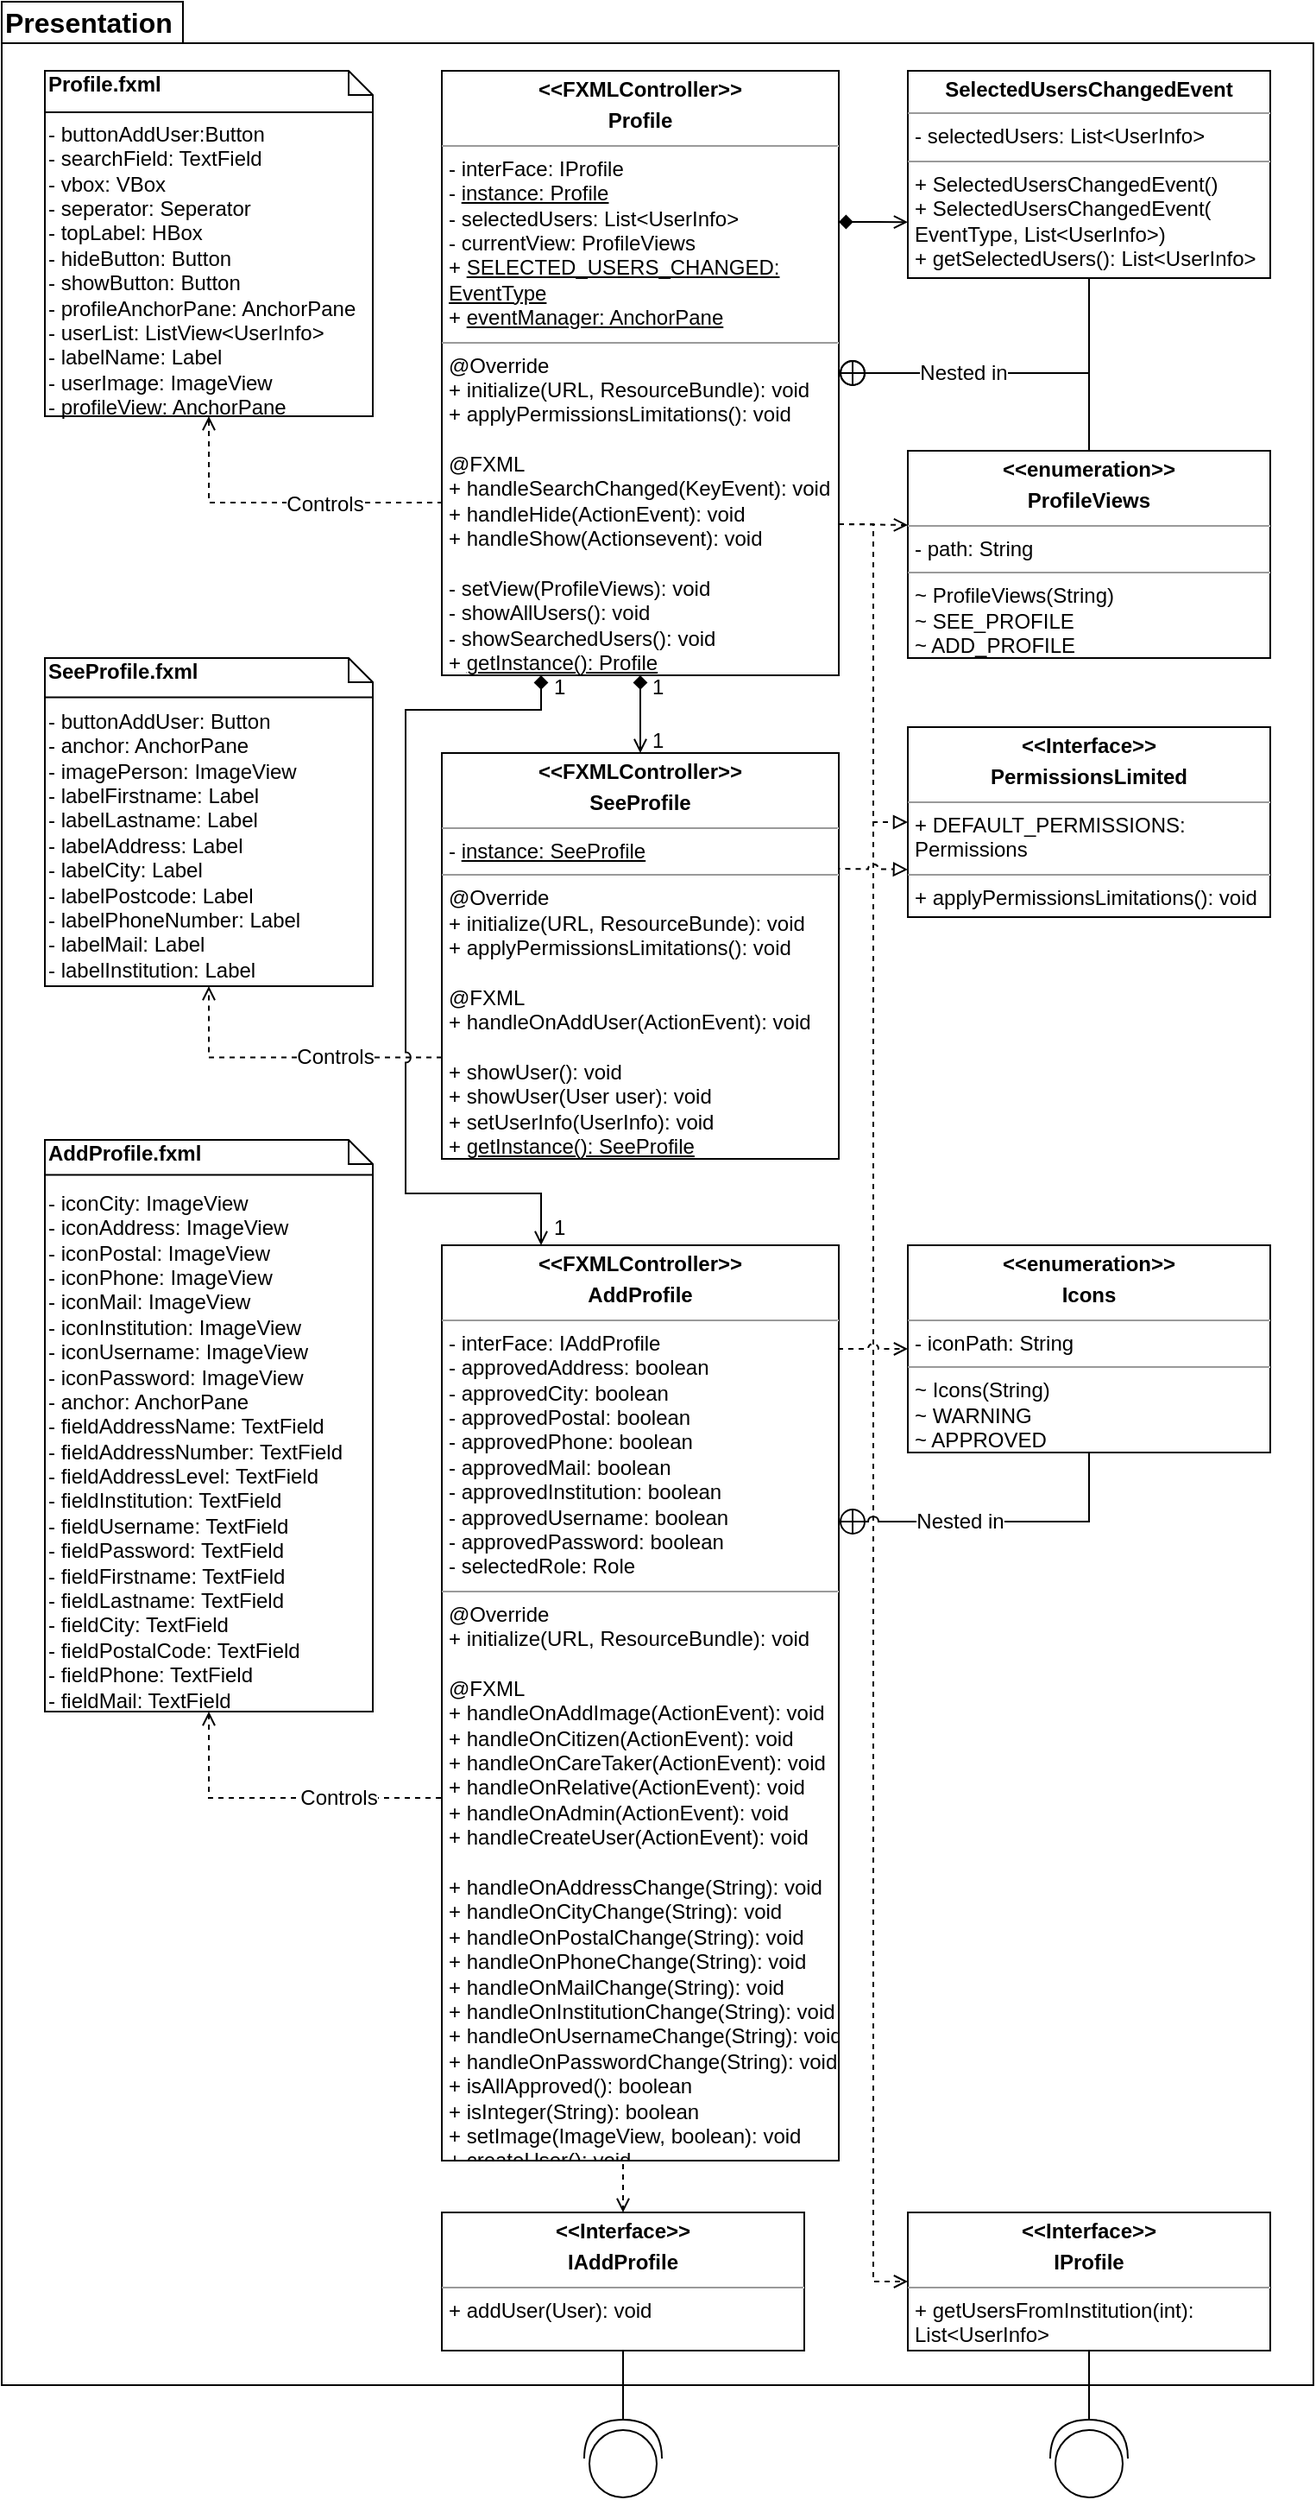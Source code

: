 <mxfile version="10.6.7" type="device"><diagram id="30cgy0eW_psCKUFTAHov" name="Page-1"><mxGraphModel dx="1640" dy="1006" grid="1" gridSize="10" guides="1" tooltips="1" connect="1" arrows="1" fold="1" page="1" pageScale="1" pageWidth="3300" pageHeight="2339" math="0" shadow="0"><root><mxCell id="0"/><mxCell id="1" parent="0"/><mxCell id="yJhELIn1sRINDGg2zX_A-65" value="" style="shape=folder;fontStyle=1;spacingTop=10;tabWidth=105;tabHeight=24;tabPosition=left;html=1;" vertex="1" parent="1"><mxGeometry width="760" height="1380" as="geometry"/></mxCell><mxCell id="yJhELIn1sRINDGg2zX_A-12" style="edgeStyle=orthogonalEdgeStyle;rounded=0;orthogonalLoop=1;jettySize=auto;html=1;exitX=0;exitY=0.75;exitDx=0;exitDy=0;entryX=0.5;entryY=1;entryDx=0;entryDy=0;entryPerimeter=0;startArrow=none;startFill=0;endArrow=open;endFill=0;dashed=1;" edge="1" parent="1" source="yJhELIn1sRINDGg2zX_A-1" target="yJhELIn1sRINDGg2zX_A-9"><mxGeometry relative="1" as="geometry"><Array as="points"><mxPoint x="255" y="290"/><mxPoint x="120" y="290"/></Array></mxGeometry></mxCell><mxCell id="yJhELIn1sRINDGg2zX_A-13" value="Controls" style="text;html=1;resizable=0;points=[];align=center;verticalAlign=middle;labelBackgroundColor=#ffffff;" vertex="1" connectable="0" parent="yJhELIn1sRINDGg2zX_A-12"><mxGeometry x="0.059" y="-3" relative="1" as="geometry"><mxPoint x="24" y="4" as="offset"/></mxGeometry></mxCell><mxCell id="yJhELIn1sRINDGg2zX_A-20" style="edgeStyle=orthogonalEdgeStyle;rounded=0;orthogonalLoop=1;jettySize=auto;html=1;exitX=0.5;exitY=1;exitDx=0;exitDy=0;entryX=0.5;entryY=0;entryDx=0;entryDy=0;startArrow=diamond;startFill=1;endArrow=open;endFill=0;" edge="1" parent="1" source="yJhELIn1sRINDGg2zX_A-1" target="yJhELIn1sRINDGg2zX_A-2"><mxGeometry relative="1" as="geometry"/></mxCell><mxCell id="yJhELIn1sRINDGg2zX_A-27" style="edgeStyle=orthogonalEdgeStyle;rounded=0;orthogonalLoop=1;jettySize=auto;html=1;exitX=1;exitY=0.25;exitDx=0;exitDy=0;entryX=0;entryY=0.73;entryDx=0;entryDy=0;entryPerimeter=0;startArrow=diamond;startFill=1;endArrow=open;endFill=0;" edge="1" parent="1" source="yJhELIn1sRINDGg2zX_A-1" target="yJhELIn1sRINDGg2zX_A-7"><mxGeometry relative="1" as="geometry"/></mxCell><mxCell id="yJhELIn1sRINDGg2zX_A-41" style="edgeStyle=orthogonalEdgeStyle;rounded=0;jumpStyle=arc;orthogonalLoop=1;jettySize=auto;html=1;exitX=1;exitY=0.75;exitDx=0;exitDy=0;dashed=1;startArrow=none;startFill=0;endArrow=open;endFill=0;" edge="1" parent="1" source="yJhELIn1sRINDGg2zX_A-1"><mxGeometry relative="1" as="geometry"><mxPoint x="525" y="303" as="targetPoint"/><Array as="points"><mxPoint x="525" y="303"/></Array></mxGeometry></mxCell><mxCell id="yJhELIn1sRINDGg2zX_A-45" style="edgeStyle=orthogonalEdgeStyle;rounded=0;jumpStyle=arc;orthogonalLoop=1;jettySize=auto;html=1;exitX=1;exitY=0.75;exitDx=0;exitDy=0;entryX=0;entryY=0.5;entryDx=0;entryDy=0;dashed=1;startArrow=none;startFill=0;endArrow=block;endFill=0;" edge="1" parent="1" source="yJhELIn1sRINDGg2zX_A-1" target="yJhELIn1sRINDGg2zX_A-39"><mxGeometry relative="1" as="geometry"/></mxCell><mxCell id="yJhELIn1sRINDGg2zX_A-46" style="edgeStyle=orthogonalEdgeStyle;rounded=0;jumpStyle=arc;orthogonalLoop=1;jettySize=auto;html=1;exitX=1;exitY=0.75;exitDx=0;exitDy=0;entryX=0;entryY=0.5;entryDx=0;entryDy=0;dashed=1;startArrow=none;startFill=0;endArrow=open;endFill=0;" edge="1" parent="1" source="yJhELIn1sRINDGg2zX_A-1" target="yJhELIn1sRINDGg2zX_A-33"><mxGeometry relative="1" as="geometry"/></mxCell><mxCell id="yJhELIn1sRINDGg2zX_A-1" value="&lt;p style=&quot;margin: 0px ; margin-top: 4px ; text-align: center&quot;&gt;&lt;b&gt;&amp;lt;&amp;lt;FXMLController&amp;gt;&amp;gt;&lt;/b&gt;&lt;/p&gt;&lt;p style=&quot;margin: 0px ; margin-top: 4px ; text-align: center&quot;&gt;&lt;b&gt;Profile&lt;/b&gt;&lt;/p&gt;&lt;hr size=&quot;1&quot;&gt;&lt;p style=&quot;margin: 0px ; margin-left: 4px&quot;&gt;- interFace: IProfile&lt;/p&gt;&lt;p style=&quot;margin: 0px ; margin-left: 4px&quot;&gt;- &lt;u&gt;instance: Profile&lt;/u&gt;&lt;/p&gt;&lt;p style=&quot;margin: 0px ; margin-left: 4px&quot;&gt;- selectedUsers: List&amp;lt;UserInfo&amp;gt;&lt;/p&gt;&lt;p style=&quot;margin: 0px ; margin-left: 4px&quot;&gt;- currentView: ProfileViews&lt;/p&gt;&lt;p style=&quot;margin: 0px ; margin-left: 4px&quot;&gt;+ &lt;u&gt;SELECTED_USERS_CHANGED: EventType&lt;/u&gt;&lt;/p&gt;&lt;p style=&quot;margin: 0px ; margin-left: 4px&quot;&gt;+ &lt;u&gt;eventManager: AnchorPane&lt;/u&gt;&lt;/p&gt;&lt;hr size=&quot;1&quot;&gt;&lt;p style=&quot;margin: 0px ; margin-left: 4px&quot;&gt;@Override&lt;/p&gt;&lt;p style=&quot;margin: 0px ; margin-left: 4px&quot;&gt;+ initialize(URL, ResourceBundle): void&lt;/p&gt;&lt;p style=&quot;margin: 0px ; margin-left: 4px&quot;&gt;+ applyPermissionsLimitations(): void&lt;/p&gt;&lt;p style=&quot;margin: 0px ; margin-left: 4px&quot;&gt;&lt;br&gt;&lt;/p&gt;&lt;p style=&quot;margin: 0px ; margin-left: 4px&quot;&gt;@FXML&lt;/p&gt;&lt;p style=&quot;margin: 0px ; margin-left: 4px&quot;&gt;+ handleSearchChanged(KeyEvent): void&lt;/p&gt;&lt;p style=&quot;margin: 0px ; margin-left: 4px&quot;&gt;+ handleHide(ActionEvent): void&lt;/p&gt;&lt;p style=&quot;margin: 0px ; margin-left: 4px&quot;&gt;+ handleShow(Actionsevent): void&lt;/p&gt;&lt;p style=&quot;margin: 0px ; margin-left: 4px&quot;&gt;&lt;br&gt;&lt;/p&gt;&lt;p style=&quot;margin: 0px ; margin-left: 4px&quot;&gt;- setView(ProfileViews): void&lt;/p&gt;&lt;p style=&quot;margin: 0px ; margin-left: 4px&quot;&gt;- showAllUsers(): void&lt;/p&gt;&lt;p style=&quot;margin: 0px ; margin-left: 4px&quot;&gt;- showSearchedUsers(): void&lt;/p&gt;&lt;p style=&quot;margin: 0px ; margin-left: 4px&quot;&gt;+ &lt;u&gt;getInstance(): Profile&lt;/u&gt;&lt;/p&gt;&lt;p style=&quot;margin: 0px ; margin-left: 4px&quot;&gt;&lt;br&gt;&lt;/p&gt;" style="verticalAlign=top;align=left;overflow=fill;fontSize=12;fontFamily=Helvetica;html=1;whiteSpace=wrap;" vertex="1" parent="1"><mxGeometry x="255" y="40" width="230" height="350" as="geometry"/></mxCell><mxCell id="yJhELIn1sRINDGg2zX_A-18" style="edgeStyle=orthogonalEdgeStyle;rounded=0;orthogonalLoop=1;jettySize=auto;html=1;exitX=0;exitY=0.75;exitDx=0;exitDy=0;dashed=1;startArrow=none;startFill=0;endArrow=open;endFill=0;entryX=0.5;entryY=1;entryDx=0;entryDy=0;entryPerimeter=0;" edge="1" parent="1" source="yJhELIn1sRINDGg2zX_A-2" target="yJhELIn1sRINDGg2zX_A-15"><mxGeometry relative="1" as="geometry"><mxPoint x="115" y="580" as="targetPoint"/></mxGeometry></mxCell><mxCell id="yJhELIn1sRINDGg2zX_A-19" value="Controls" style="text;html=1;resizable=0;points=[];align=center;verticalAlign=middle;labelBackgroundColor=#ffffff;" vertex="1" connectable="0" parent="yJhELIn1sRINDGg2zX_A-18"><mxGeometry x="-0.518" relative="1" as="geometry"><mxPoint x="-19.5" y="-0.5" as="offset"/></mxGeometry></mxCell><mxCell id="yJhELIn1sRINDGg2zX_A-49" style="edgeStyle=orthogonalEdgeStyle;rounded=0;jumpStyle=arc;orthogonalLoop=1;jettySize=auto;html=1;exitX=1;exitY=0.25;exitDx=0;exitDy=0;entryX=0;entryY=0.75;entryDx=0;entryDy=0;startArrow=none;startFill=0;endArrow=block;endFill=0;dashed=1;" edge="1" parent="1" source="yJhELIn1sRINDGg2zX_A-2" target="yJhELIn1sRINDGg2zX_A-39"><mxGeometry relative="1" as="geometry"><Array as="points"><mxPoint x="485" y="502"/><mxPoint x="505" y="502"/></Array></mxGeometry></mxCell><mxCell id="yJhELIn1sRINDGg2zX_A-2" value="&lt;p style=&quot;margin: 0px ; margin-top: 4px ; text-align: center&quot;&gt;&lt;b&gt;&amp;lt;&amp;lt;FXMLController&amp;gt;&amp;gt;&lt;/b&gt;&lt;/p&gt;&lt;p style=&quot;margin: 0px ; margin-top: 4px ; text-align: center&quot;&gt;&lt;b&gt;SeeProfile&lt;/b&gt;&lt;/p&gt;&lt;hr size=&quot;1&quot;&gt;&lt;p style=&quot;margin: 0px ; margin-left: 4px&quot;&gt;- &lt;u&gt;instance: SeeProfile&lt;/u&gt;&lt;/p&gt;&lt;hr size=&quot;1&quot;&gt;&lt;p style=&quot;margin: 0px ; margin-left: 4px&quot;&gt;@Override&lt;/p&gt;&lt;p style=&quot;margin: 0px ; margin-left: 4px&quot;&gt;+ initialize(URL, ResourceBunde): void&lt;/p&gt;&lt;p style=&quot;margin: 0px ; margin-left: 4px&quot;&gt;+ applyPermissionsLimitations(): void&lt;/p&gt;&lt;p style=&quot;margin: 0px ; margin-left: 4px&quot;&gt;&lt;br&gt;&lt;/p&gt;&lt;p style=&quot;margin: 0px ; margin-left: 4px&quot;&gt;@FXML&lt;/p&gt;&lt;p style=&quot;margin: 0px ; margin-left: 4px&quot;&gt;+ handleOnAddUser(ActionEvent): void&lt;/p&gt;&lt;p style=&quot;margin: 0px ; margin-left: 4px&quot;&gt;&lt;br&gt;&lt;/p&gt;&lt;p style=&quot;margin: 0px ; margin-left: 4px&quot;&gt;+ showUser(): void&lt;/p&gt;&lt;p style=&quot;margin: 0px ; margin-left: 4px&quot;&gt;+ showUser(User user): void&lt;/p&gt;&lt;p style=&quot;margin: 0px ; margin-left: 4px&quot;&gt;+ setUserInfo(UserInfo): void&lt;/p&gt;&lt;p style=&quot;margin: 0px ; margin-left: 4px&quot;&gt;+ &lt;u&gt;getInstance(): SeeProfile&lt;/u&gt;&lt;/p&gt;" style="verticalAlign=top;align=left;overflow=fill;fontSize=12;fontFamily=Helvetica;html=1;" vertex="1" parent="1"><mxGeometry x="255" y="435" width="230" height="235" as="geometry"/></mxCell><mxCell id="yJhELIn1sRINDGg2zX_A-23" style="edgeStyle=orthogonalEdgeStyle;rounded=0;orthogonalLoop=1;jettySize=auto;html=1;exitX=0.5;exitY=1;exitDx=0;exitDy=0;entryX=1;entryY=0.5;entryDx=0;entryDy=0;startArrow=none;startFill=0;endArrow=circlePlus;endFill=0;jumpStyle=arc;" edge="1" parent="1" source="yJhELIn1sRINDGg2zX_A-7" target="yJhELIn1sRINDGg2zX_A-1"><mxGeometry relative="1" as="geometry"/></mxCell><mxCell id="yJhELIn1sRINDGg2zX_A-7" value="&lt;p style=&quot;margin: 0px ; margin-top: 4px ; text-align: center&quot;&gt;&lt;b&gt;SelectedUsersChangedEvent&lt;/b&gt;&lt;/p&gt;&lt;hr size=&quot;1&quot;&gt;&lt;p style=&quot;margin: 0px ; margin-left: 4px&quot;&gt;- selectedUsers: List&amp;lt;UserInfo&amp;gt;&lt;/p&gt;&lt;hr size=&quot;1&quot;&gt;&lt;p style=&quot;margin: 0px ; margin-left: 4px&quot;&gt;+ SelectedUsersChangedEvent()&lt;/p&gt;&lt;p style=&quot;margin: 0px ; margin-left: 4px&quot;&gt;+ SelectedUsersChangedEvent( EventType, List&amp;lt;UserInfo&amp;gt;)&lt;/p&gt;&lt;p style=&quot;margin: 0px ; margin-left: 4px&quot;&gt;+ getSelectedUsers(): List&amp;lt;UserInfo&amp;gt;&lt;/p&gt;" style="verticalAlign=top;align=left;overflow=fill;fontSize=12;fontFamily=Helvetica;html=1;whiteSpace=wrap;" vertex="1" parent="1"><mxGeometry x="525" y="40" width="210" height="120" as="geometry"/></mxCell><mxCell id="yJhELIn1sRINDGg2zX_A-8" value="&lt;p style=&quot;margin: 0px ; margin-top: 4px ; text-align: center&quot;&gt;&lt;b&gt;&amp;lt;&amp;lt;enumeration&amp;gt;&amp;gt;&lt;/b&gt;&lt;/p&gt;&lt;p style=&quot;margin: 0px ; margin-top: 4px ; text-align: center&quot;&gt;&lt;b&gt;ProfileViews&lt;/b&gt;&lt;/p&gt;&lt;hr size=&quot;1&quot;&gt;&lt;p style=&quot;margin: 0px ; margin-left: 4px&quot;&gt;- path: String&lt;/p&gt;&lt;hr size=&quot;1&quot;&gt;&lt;p style=&quot;margin: 0px ; margin-left: 4px&quot;&gt;~ ProfileViews(String)&lt;/p&gt;&lt;p style=&quot;margin: 0px ; margin-left: 4px&quot;&gt;~ SEE_PROFILE&lt;/p&gt;&lt;p style=&quot;margin: 0px ; margin-left: 4px&quot;&gt;~ ADD_PROFILE&lt;/p&gt;" style="verticalAlign=top;align=left;overflow=fill;fontSize=12;fontFamily=Helvetica;html=1;" vertex="1" parent="1"><mxGeometry x="525" y="260" width="210" height="120" as="geometry"/></mxCell><mxCell id="yJhELIn1sRINDGg2zX_A-11" value="" style="group" vertex="1" connectable="0" parent="1"><mxGeometry x="25" y="40" width="190" height="200" as="geometry"/></mxCell><mxCell id="yJhELIn1sRINDGg2zX_A-9" value="&lt;b&gt;Profile.fxml&lt;br&gt;&lt;/b&gt;&lt;br&gt;- buttonAddUser:Button&lt;br&gt;- searchField: TextField&lt;br&gt;- vbox: VBox&lt;br&gt;- seperator: Seperator&lt;br&gt;- topLabel: HBox&lt;br&gt;- hideButton: Button&lt;br&gt;- showButton: Button&lt;br&gt;- profileAnchorPane: AnchorPane&lt;br&gt;- userList: ListView&amp;lt;UserInfo&amp;gt;&lt;br&gt;- labelName: Label&lt;br&gt;- userImage: ImageView&lt;br&gt;- profileView: AnchorPane&lt;br&gt;" style="shape=note;whiteSpace=wrap;html=1;size=14;verticalAlign=top;align=left;spacingTop=-6;" vertex="1" parent="yJhELIn1sRINDGg2zX_A-11"><mxGeometry width="190" height="200" as="geometry"/></mxCell><mxCell id="yJhELIn1sRINDGg2zX_A-10" value="" style="line;strokeWidth=1;fillColor=none;align=left;verticalAlign=middle;spacingTop=-1;spacingLeft=3;spacingRight=3;rotatable=0;labelPosition=right;points=[];portConstraint=eastwest;" vertex="1" parent="yJhELIn1sRINDGg2zX_A-11"><mxGeometry y="20" width="190" height="8" as="geometry"/></mxCell><mxCell id="yJhELIn1sRINDGg2zX_A-14" value="" style="group" vertex="1" connectable="0" parent="1"><mxGeometry x="25" y="380" width="190" height="190" as="geometry"/></mxCell><mxCell id="yJhELIn1sRINDGg2zX_A-15" value="&lt;b&gt;SeeProfile.fxml&lt;br&gt;&lt;/b&gt;&lt;br&gt;- buttonAddUser: Button&lt;br&gt;- anchor: AnchorPane&lt;br&gt;- imagePerson: ImageView&lt;br&gt;- labelFirstname: Label&lt;br&gt;- labelLastname: Label&lt;br&gt;- labelAddress: Label&lt;br&gt;- labelCity: Label&lt;br&gt;- labelPostcode: Label&lt;br&gt;- labelPhoneNumber: Label&lt;br&gt;- labelMail: Label&lt;br&gt;- labelInstitution: Label&lt;br&gt;" style="shape=note;whiteSpace=wrap;html=1;size=14;verticalAlign=top;align=left;spacingTop=-6;" vertex="1" parent="yJhELIn1sRINDGg2zX_A-14"><mxGeometry width="190" height="190" as="geometry"/></mxCell><mxCell id="yJhELIn1sRINDGg2zX_A-16" value="" style="line;strokeWidth=1;fillColor=none;align=left;verticalAlign=middle;spacingTop=-1;spacingLeft=3;spacingRight=3;rotatable=0;labelPosition=right;points=[];portConstraint=eastwest;" vertex="1" parent="yJhELIn1sRINDGg2zX_A-14"><mxGeometry y="19" width="190" height="7.6" as="geometry"/></mxCell><mxCell id="yJhELIn1sRINDGg2zX_A-21" value="1" style="text;html=1;resizable=0;points=[];autosize=1;align=left;verticalAlign=top;spacingTop=-4;" vertex="1" parent="1"><mxGeometry x="375" y="386.5" width="20" height="20" as="geometry"/></mxCell><mxCell id="yJhELIn1sRINDGg2zX_A-22" value="1" style="text;html=1;resizable=0;points=[];autosize=1;align=left;verticalAlign=top;spacingTop=-4;" vertex="1" parent="1"><mxGeometry x="375" y="418" width="20" height="20" as="geometry"/></mxCell><mxCell id="yJhELIn1sRINDGg2zX_A-24" style="edgeStyle=orthogonalEdgeStyle;rounded=0;orthogonalLoop=1;jettySize=auto;html=1;exitX=0.5;exitY=0;exitDx=0;exitDy=0;entryX=1;entryY=0.5;entryDx=0;entryDy=0;startArrow=none;startFill=0;endArrow=circlePlus;endFill=0;jumpStyle=arc;" edge="1" parent="1" source="yJhELIn1sRINDGg2zX_A-8" target="yJhELIn1sRINDGg2zX_A-1"><mxGeometry relative="1" as="geometry"/></mxCell><mxCell id="yJhELIn1sRINDGg2zX_A-25" value="Nested in" style="text;html=1;resizable=0;points=[];align=center;verticalAlign=middle;labelBackgroundColor=#ffffff;" vertex="1" connectable="0" parent="yJhELIn1sRINDGg2zX_A-24"><mxGeometry x="0.732" y="2" relative="1" as="geometry"><mxPoint x="46" y="-2" as="offset"/></mxGeometry></mxCell><mxCell id="yJhELIn1sRINDGg2zX_A-64" style="edgeStyle=orthogonalEdgeStyle;rounded=0;jumpStyle=arc;orthogonalLoop=1;jettySize=auto;html=1;exitX=0.5;exitY=1;exitDx=0;exitDy=0;entryX=1;entryY=0.5;entryDx=0;entryDy=0;entryPerimeter=0;startArrow=none;startFill=0;endArrow=none;endFill=0;" edge="1" parent="1" source="yJhELIn1sRINDGg2zX_A-33" target="yJhELIn1sRINDGg2zX_A-48"><mxGeometry relative="1" as="geometry"/></mxCell><mxCell id="yJhELIn1sRINDGg2zX_A-33" value="&lt;p style=&quot;margin: 0px ; margin-top: 4px ; text-align: center&quot;&gt;&lt;b&gt;&amp;lt;&amp;lt;Interface&amp;gt;&amp;gt;&lt;/b&gt;&lt;/p&gt;&lt;p style=&quot;margin: 0px ; margin-top: 4px ; text-align: center&quot;&gt;&lt;b&gt;IProfile&lt;/b&gt;&lt;/p&gt;&lt;hr size=&quot;1&quot;&gt;&lt;p style=&quot;margin: 0px ; margin-left: 4px&quot;&gt;+ getUsersFromInstitution(int): List&amp;lt;UserInfo&amp;gt;&lt;/p&gt;" style="verticalAlign=top;align=left;overflow=fill;fontSize=12;fontFamily=Helvetica;html=1;whiteSpace=wrap;" vertex="1" parent="1"><mxGeometry x="525" y="1280" width="210" height="80" as="geometry"/></mxCell><mxCell id="yJhELIn1sRINDGg2zX_A-39" value="&lt;p style=&quot;margin: 0px ; margin-top: 4px ; text-align: center&quot;&gt;&lt;b&gt;&amp;lt;&amp;lt;Interface&amp;gt;&amp;gt;&lt;/b&gt;&lt;/p&gt;&lt;p style=&quot;margin: 0px ; margin-top: 4px ; text-align: center&quot;&gt;&lt;b&gt;PermissionsLimited&lt;/b&gt;&lt;/p&gt;&lt;hr size=&quot;1&quot;&gt;&lt;p style=&quot;margin: 0px ; margin-left: 4px&quot;&gt;+ DEFAULT_PERMISSIONS: Permissions&lt;/p&gt;&lt;hr size=&quot;1&quot;&gt;&lt;p style=&quot;margin: 0px ; margin-left: 4px&quot;&gt;+ applyPermissionsLimitations(): void&lt;/p&gt;" style="verticalAlign=top;align=left;overflow=fill;fontSize=12;fontFamily=Helvetica;html=1;whiteSpace=wrap;" vertex="1" parent="1"><mxGeometry x="525" y="420" width="210" height="110" as="geometry"/></mxCell><mxCell id="yJhELIn1sRINDGg2zX_A-48" value="" style="shape=providedRequiredInterface;html=1;verticalLabelPosition=bottom;rotation=-90;" vertex="1" parent="1"><mxGeometry x="607.5" y="1400" width="45" height="45" as="geometry"/></mxCell><mxCell id="yJhELIn1sRINDGg2zX_A-54" style="edgeStyle=orthogonalEdgeStyle;rounded=0;jumpStyle=arc;orthogonalLoop=1;jettySize=auto;html=1;exitX=0;exitY=0.75;exitDx=0;exitDy=0;entryX=0.5;entryY=1;entryDx=0;entryDy=0;entryPerimeter=0;dashed=1;startArrow=none;startFill=0;endArrow=open;endFill=0;" edge="1" parent="1" source="yJhELIn1sRINDGg2zX_A-50" target="yJhELIn1sRINDGg2zX_A-52"><mxGeometry relative="1" as="geometry"><Array as="points"><mxPoint x="255" y="1040"/><mxPoint x="120" y="1040"/></Array></mxGeometry></mxCell><mxCell id="yJhELIn1sRINDGg2zX_A-55" value="Controls" style="text;html=1;resizable=0;points=[];align=center;verticalAlign=middle;labelBackgroundColor=#ffffff;" vertex="1" connectable="0" parent="yJhELIn1sRINDGg2zX_A-54"><mxGeometry x="-0.03" y="-1" relative="1" as="geometry"><mxPoint x="-10" y="1" as="offset"/></mxGeometry></mxCell><mxCell id="yJhELIn1sRINDGg2zX_A-59" style="edgeStyle=orthogonalEdgeStyle;rounded=0;jumpStyle=arc;orthogonalLoop=1;jettySize=auto;html=1;exitX=0.5;exitY=1;exitDx=0;exitDy=0;entryX=0.5;entryY=0;entryDx=0;entryDy=0;dashed=1;startArrow=none;startFill=0;endArrow=open;endFill=0;" edge="1" parent="1" source="yJhELIn1sRINDGg2zX_A-50" target="yJhELIn1sRINDGg2zX_A-58"><mxGeometry relative="1" as="geometry"/></mxCell><mxCell id="yJhELIn1sRINDGg2zX_A-50" value="&lt;p style=&quot;margin: 0px ; margin-top: 4px ; text-align: center&quot;&gt;&lt;b&gt;&amp;lt;&amp;lt;FXMLController&amp;gt;&amp;gt;&lt;/b&gt;&lt;/p&gt;&lt;p style=&quot;margin: 0px ; margin-top: 4px ; text-align: center&quot;&gt;&lt;b&gt;AddProfile&lt;/b&gt;&lt;/p&gt;&lt;hr size=&quot;1&quot;&gt;&lt;p style=&quot;margin: 0px ; margin-left: 4px&quot;&gt;- interFace: IAddProfile&lt;/p&gt;&lt;p style=&quot;margin: 0px ; margin-left: 4px&quot;&gt;- approvedAddress: boolean&lt;/p&gt;&lt;p style=&quot;margin: 0px ; margin-left: 4px&quot;&gt;- approvedCity: boolean&lt;/p&gt;&lt;p style=&quot;margin: 0px ; margin-left: 4px&quot;&gt;- approvedPostal: boolean&lt;/p&gt;&lt;p style=&quot;margin: 0px ; margin-left: 4px&quot;&gt;- approvedPhone: boolean&lt;/p&gt;&lt;p style=&quot;margin: 0px ; margin-left: 4px&quot;&gt;- approvedMail: boolean&lt;/p&gt;&lt;p style=&quot;margin: 0px ; margin-left: 4px&quot;&gt;- approvedInstitution: boolean&lt;/p&gt;&lt;p style=&quot;margin: 0px ; margin-left: 4px&quot;&gt;- approvedUsername: boolean&lt;/p&gt;&lt;p style=&quot;margin: 0px ; margin-left: 4px&quot;&gt;- approvedPassword: boolean&lt;/p&gt;&lt;p style=&quot;margin: 0px ; margin-left: 4px&quot;&gt;- selectedRole: Role&lt;/p&gt;&lt;hr size=&quot;1&quot;&gt;&lt;p style=&quot;margin: 0px ; margin-left: 4px&quot;&gt;@Override&lt;/p&gt;&lt;p style=&quot;margin: 0px ; margin-left: 4px&quot;&gt;+ initialize(URL, ResourceBundle): void&lt;/p&gt;&lt;p style=&quot;margin: 0px ; margin-left: 4px&quot;&gt;&lt;br&gt;&lt;/p&gt;&lt;p style=&quot;margin: 0px ; margin-left: 4px&quot;&gt;@FXML&lt;/p&gt;&lt;p style=&quot;margin: 0px ; margin-left: 4px&quot;&gt;+ handleOnAddImage(ActionEvent): void&lt;/p&gt;&lt;p style=&quot;margin: 0px ; margin-left: 4px&quot;&gt;+ handleOnCitizen(ActionEvent): void&lt;/p&gt;&lt;p style=&quot;margin: 0px ; margin-left: 4px&quot;&gt;+ handleOnCareTaker(ActionEvent): void&lt;/p&gt;&lt;p style=&quot;margin: 0px ; margin-left: 4px&quot;&gt;+ handleOnRelative(ActionEvent): void&lt;/p&gt;&lt;p style=&quot;margin: 0px ; margin-left: 4px&quot;&gt;+ handleOnAdmin(ActionEvent): void&lt;/p&gt;&lt;p style=&quot;margin: 0px ; margin-left: 4px&quot;&gt;+ handleCreateUser(ActionEvent): void&lt;/p&gt;&lt;p style=&quot;margin: 0px ; margin-left: 4px&quot;&gt;&lt;br&gt;&lt;/p&gt;&lt;p style=&quot;margin: 0px ; margin-left: 4px&quot;&gt;+ handleOnAddressChange(String): void&lt;/p&gt;&lt;p style=&quot;margin: 0px ; margin-left: 4px&quot;&gt;+ handleOnCityChange(String): void&lt;/p&gt;&lt;p style=&quot;margin: 0px ; margin-left: 4px&quot;&gt;+ handleOnPostalChange(String): void&lt;/p&gt;&lt;p style=&quot;margin: 0px ; margin-left: 4px&quot;&gt;+ handleOnPhoneChange(String): void&lt;/p&gt;&lt;p style=&quot;margin: 0px ; margin-left: 4px&quot;&gt;+ handleOnMailChange(String): void&lt;/p&gt;&lt;p style=&quot;margin: 0px ; margin-left: 4px&quot;&gt;+ handleOnInstitutionChange(String): void&lt;/p&gt;&lt;p style=&quot;margin: 0px ; margin-left: 4px&quot;&gt;+ handleOnUsernameChange(String): void&lt;/p&gt;&lt;p style=&quot;margin: 0px ; margin-left: 4px&quot;&gt;+ handleOnPasswordChange(String): void&lt;/p&gt;&lt;p style=&quot;margin: 0px ; margin-left: 4px&quot;&gt;+ isAllApproved(): boolean&lt;/p&gt;&lt;p style=&quot;margin: 0px ; margin-left: 4px&quot;&gt;+ isInteger(String): boolean&lt;/p&gt;&lt;p style=&quot;margin: 0px ; margin-left: 4px&quot;&gt;+ setImage(ImageView, boolean): void&lt;/p&gt;&lt;p style=&quot;margin: 0px ; margin-left: 4px&quot;&gt;+ createUser(): void&lt;/p&gt;&lt;p style=&quot;margin: 0px ; margin-left: 4px&quot;&gt;&lt;br&gt;&lt;/p&gt;" style="verticalAlign=top;align=left;overflow=fill;fontSize=12;fontFamily=Helvetica;html=1;" vertex="1" parent="1"><mxGeometry x="255" y="720" width="230" height="530" as="geometry"/></mxCell><mxCell id="yJhELIn1sRINDGg2zX_A-51" value="" style="group" vertex="1" connectable="0" parent="1"><mxGeometry x="25" y="659" width="190" height="331" as="geometry"/></mxCell><mxCell id="yJhELIn1sRINDGg2zX_A-52" value="&lt;b&gt;AddProfile.fxml&lt;br&gt;&lt;/b&gt;&lt;br&gt;- iconCity: ImageView&lt;br&gt;- iconAddress: ImageView&lt;br&gt;- iconPostal: ImageView&lt;br&gt;- iconPhone: ImageView&lt;br&gt;- iconMail: ImageView&lt;br&gt;- iconInstitution: ImageView&lt;br&gt;- iconUsername: ImageView&lt;br&gt;- iconPassword: ImageView&lt;br&gt;- anchor: AnchorPane&lt;br&gt;- fieldAddressName: TextField&lt;br&gt;- fieldAddressNumber: TextField&lt;br&gt;- fieldAddressLevel: TextField&lt;br&gt;- fieldInstitution: TextField&lt;br&gt;- fieldUsername: TextField&lt;br&gt;- fieldPassword: TextField&lt;br&gt;- fieldFirstname: TextField&lt;br&gt;- fieldLastname: TextField&lt;br&gt;- fieldCity: TextField&lt;br&gt;- fieldPostalCode: TextField&lt;br&gt;- fieldPhone: TextField&lt;br&gt;- fieldMail: TextField&lt;br&gt;" style="shape=note;whiteSpace=wrap;html=1;size=14;verticalAlign=top;align=left;spacingTop=-6;" vertex="1" parent="yJhELIn1sRINDGg2zX_A-51"><mxGeometry width="190" height="331" as="geometry"/></mxCell><mxCell id="yJhELIn1sRINDGg2zX_A-53" value="" style="line;strokeWidth=1;fillColor=none;align=left;verticalAlign=middle;spacingTop=-1;spacingLeft=3;spacingRight=3;rotatable=0;labelPosition=right;points=[];portConstraint=eastwest;" vertex="1" parent="yJhELIn1sRINDGg2zX_A-51"><mxGeometry y="13.6" width="190" height="13.24" as="geometry"/></mxCell><mxCell id="yJhELIn1sRINDGg2zX_A-60" style="edgeStyle=orthogonalEdgeStyle;rounded=0;jumpStyle=arc;orthogonalLoop=1;jettySize=auto;html=1;exitX=0.5;exitY=1;exitDx=0;exitDy=0;startArrow=none;startFill=0;endArrow=circlePlus;endFill=0;" edge="1" parent="1" source="yJhELIn1sRINDGg2zX_A-56"><mxGeometry relative="1" as="geometry"><mxPoint x="485" y="880" as="targetPoint"/><Array as="points"><mxPoint x="630" y="880"/><mxPoint x="485" y="880"/></Array></mxGeometry></mxCell><mxCell id="yJhELIn1sRINDGg2zX_A-61" value="Nested in" style="text;html=1;resizable=0;points=[];align=center;verticalAlign=middle;labelBackgroundColor=#ffffff;" vertex="1" connectable="0" parent="yJhELIn1sRINDGg2zX_A-60"><mxGeometry x="0.437" y="-1" relative="1" as="geometry"><mxPoint x="18" y="1" as="offset"/></mxGeometry></mxCell><mxCell id="yJhELIn1sRINDGg2zX_A-56" value="&lt;p style=&quot;margin: 0px ; margin-top: 4px ; text-align: center&quot;&gt;&lt;b&gt;&amp;lt;&amp;lt;enumeration&amp;gt;&amp;gt;&lt;/b&gt;&lt;/p&gt;&lt;p style=&quot;margin: 0px ; margin-top: 4px ; text-align: center&quot;&gt;&lt;b&gt;Icons&lt;/b&gt;&lt;/p&gt;&lt;hr size=&quot;1&quot;&gt;&lt;p style=&quot;margin: 0px ; margin-left: 4px&quot;&gt;- iconPath: String&lt;/p&gt;&lt;hr size=&quot;1&quot;&gt;&lt;p style=&quot;margin: 0px ; margin-left: 4px&quot;&gt;~ Icons(String)&lt;/p&gt;&lt;p style=&quot;margin: 0px ; margin-left: 4px&quot;&gt;~ WARNING&lt;/p&gt;&lt;p style=&quot;margin: 0px ; margin-left: 4px&quot;&gt;~ APPROVED&lt;/p&gt;" style="verticalAlign=top;align=left;overflow=fill;fontSize=12;fontFamily=Helvetica;html=1;" vertex="1" parent="1"><mxGeometry x="525" y="720" width="210" height="120" as="geometry"/></mxCell><mxCell id="yJhELIn1sRINDGg2zX_A-57" style="edgeStyle=orthogonalEdgeStyle;rounded=0;jumpStyle=arc;orthogonalLoop=1;jettySize=auto;html=1;exitX=1;exitY=0.25;exitDx=0;exitDy=0;entryX=0;entryY=0.5;entryDx=0;entryDy=0;dashed=1;startArrow=none;startFill=0;endArrow=open;endFill=0;" edge="1" parent="1" source="yJhELIn1sRINDGg2zX_A-50" target="yJhELIn1sRINDGg2zX_A-56"><mxGeometry relative="1" as="geometry"><Array as="points"><mxPoint x="485" y="780"/></Array></mxGeometry></mxCell><mxCell id="yJhELIn1sRINDGg2zX_A-63" style="edgeStyle=orthogonalEdgeStyle;rounded=0;jumpStyle=arc;orthogonalLoop=1;jettySize=auto;html=1;exitX=0.5;exitY=1;exitDx=0;exitDy=0;entryX=1;entryY=0.5;entryDx=0;entryDy=0;entryPerimeter=0;startArrow=none;startFill=0;endArrow=none;endFill=0;" edge="1" parent="1" source="yJhELIn1sRINDGg2zX_A-58" target="yJhELIn1sRINDGg2zX_A-62"><mxGeometry relative="1" as="geometry"/></mxCell><mxCell id="yJhELIn1sRINDGg2zX_A-58" value="&lt;p style=&quot;margin: 0px ; margin-top: 4px ; text-align: center&quot;&gt;&lt;b&gt;&amp;lt;&amp;lt;Interface&amp;gt;&amp;gt;&lt;/b&gt;&lt;/p&gt;&lt;p style=&quot;margin: 0px ; margin-top: 4px ; text-align: center&quot;&gt;&lt;b&gt;IAddProfile&lt;/b&gt;&lt;/p&gt;&lt;hr size=&quot;1&quot;&gt;&lt;p style=&quot;margin: 0px ; margin-left: 4px&quot;&gt;+ addUser(User): void&lt;/p&gt;" style="verticalAlign=top;align=left;overflow=fill;fontSize=12;fontFamily=Helvetica;html=1;" vertex="1" parent="1"><mxGeometry x="255" y="1280" width="210" height="80" as="geometry"/></mxCell><mxCell id="yJhELIn1sRINDGg2zX_A-62" value="" style="shape=providedRequiredInterface;html=1;verticalLabelPosition=bottom;rotation=-90;" vertex="1" parent="1"><mxGeometry x="337.5" y="1400" width="45" height="45" as="geometry"/></mxCell><mxCell id="yJhELIn1sRINDGg2zX_A-66" value="&lt;font style=&quot;font-size: 16px&quot;&gt;&lt;b&gt;Presentation&lt;/b&gt;&lt;/font&gt;" style="text;html=1;resizable=0;points=[];autosize=1;align=left;verticalAlign=top;spacingTop=-4;" vertex="1" parent="1"><mxGeometry width="110" height="20" as="geometry"/></mxCell><mxCell id="yJhELIn1sRINDGg2zX_A-67" style="edgeStyle=orthogonalEdgeStyle;rounded=0;jumpStyle=arc;orthogonalLoop=1;jettySize=auto;html=1;exitX=0.25;exitY=1;exitDx=0;exitDy=0;entryX=0.25;entryY=0;entryDx=0;entryDy=0;startArrow=diamond;startFill=1;endArrow=open;endFill=0;" edge="1" parent="1" source="yJhELIn1sRINDGg2zX_A-1" target="yJhELIn1sRINDGg2zX_A-50"><mxGeometry relative="1" as="geometry"><Array as="points"><mxPoint x="312" y="410"/><mxPoint x="234" y="410"/><mxPoint x="234" y="690"/><mxPoint x="312" y="690"/></Array></mxGeometry></mxCell><mxCell id="yJhELIn1sRINDGg2zX_A-68" value="1" style="text;html=1;resizable=0;points=[];autosize=1;align=left;verticalAlign=top;spacingTop=-4;" vertex="1" parent="1"><mxGeometry x="317.5" y="386.5" width="20" height="20" as="geometry"/></mxCell><mxCell id="yJhELIn1sRINDGg2zX_A-69" value="1" style="text;html=1;resizable=0;points=[];autosize=1;align=left;verticalAlign=top;spacingTop=-4;" vertex="1" parent="1"><mxGeometry x="317.5" y="700" width="20" height="20" as="geometry"/></mxCell></root></mxGraphModel></diagram></mxfile>